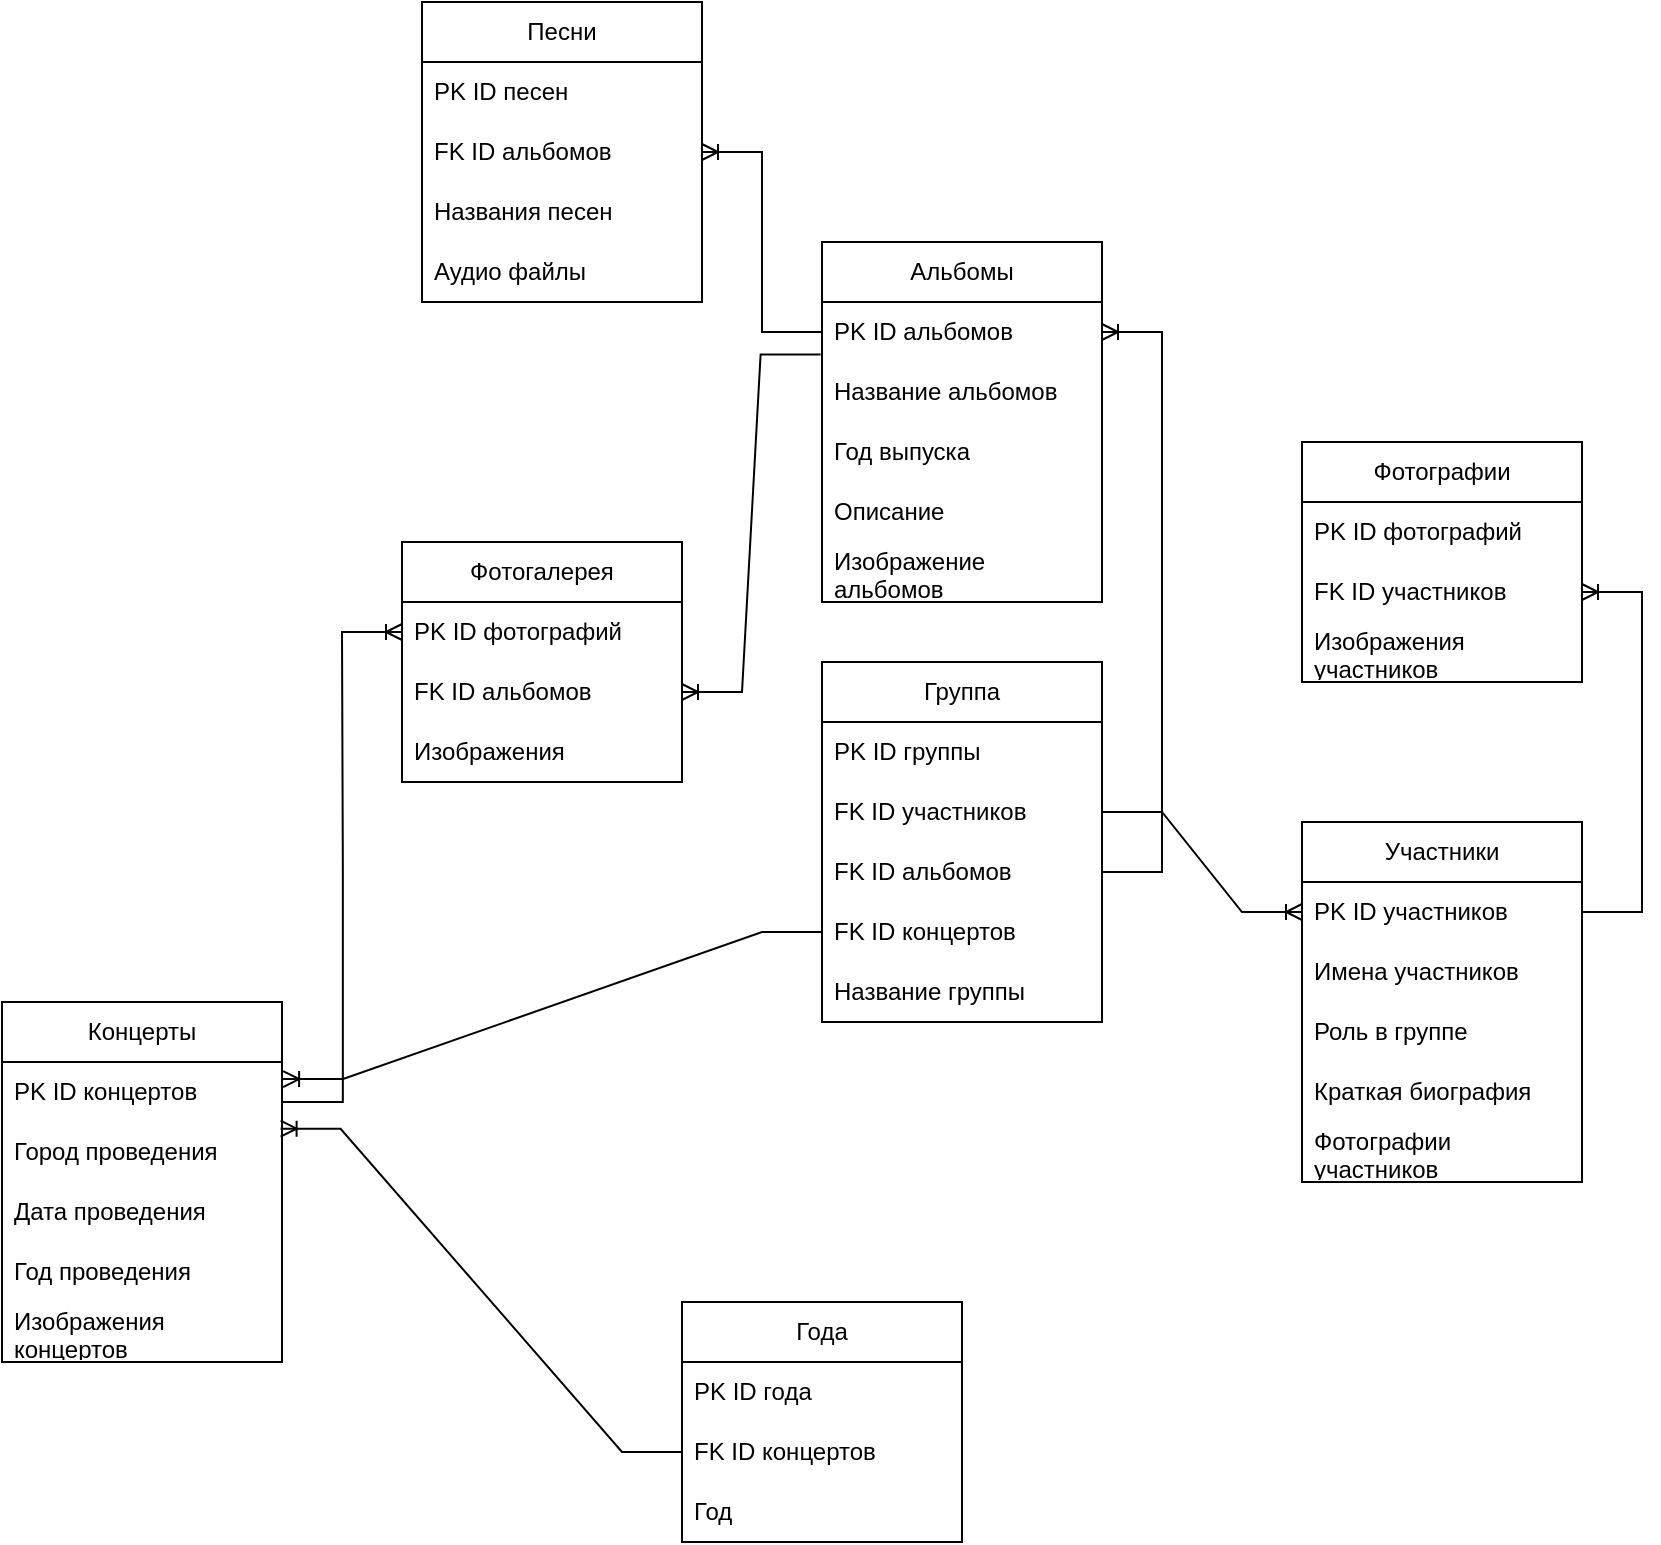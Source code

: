 <mxfile version="21.2.8" type="device">
  <diagram name="Страница 1" id="az6fyWHAe-s3s5Xvduc3">
    <mxGraphModel dx="1615" dy="1795" grid="1" gridSize="10" guides="1" tooltips="1" connect="1" arrows="1" fold="1" page="1" pageScale="1" pageWidth="1169" pageHeight="827" math="0" shadow="0">
      <root>
        <mxCell id="0" />
        <mxCell id="1" parent="0" />
        <mxCell id="M7N7ScqraL5sCsxFofA--4" value="Года" style="swimlane;fontStyle=0;childLayout=stackLayout;horizontal=1;startSize=30;horizontalStack=0;resizeParent=1;resizeParentMax=0;resizeLast=0;collapsible=1;marginBottom=0;whiteSpace=wrap;html=1;" vertex="1" parent="1">
          <mxGeometry x="490" y="490" width="140" height="120" as="geometry" />
        </mxCell>
        <mxCell id="M7N7ScqraL5sCsxFofA--5" value="PK ID года" style="text;strokeColor=none;fillColor=none;align=left;verticalAlign=middle;spacingLeft=4;spacingRight=4;overflow=hidden;points=[[0,0.5],[1,0.5]];portConstraint=eastwest;rotatable=0;whiteSpace=wrap;html=1;" vertex="1" parent="M7N7ScqraL5sCsxFofA--4">
          <mxGeometry y="30" width="140" height="30" as="geometry" />
        </mxCell>
        <mxCell id="M7N7ScqraL5sCsxFofA--6" value="FK ID концертов" style="text;strokeColor=none;fillColor=none;align=left;verticalAlign=middle;spacingLeft=4;spacingRight=4;overflow=hidden;points=[[0,0.5],[1,0.5]];portConstraint=eastwest;rotatable=0;whiteSpace=wrap;html=1;" vertex="1" parent="M7N7ScqraL5sCsxFofA--4">
          <mxGeometry y="60" width="140" height="30" as="geometry" />
        </mxCell>
        <mxCell id="M7N7ScqraL5sCsxFofA--7" value="Год" style="text;strokeColor=none;fillColor=none;align=left;verticalAlign=middle;spacingLeft=4;spacingRight=4;overflow=hidden;points=[[0,0.5],[1,0.5]];portConstraint=eastwest;rotatable=0;whiteSpace=wrap;html=1;" vertex="1" parent="M7N7ScqraL5sCsxFofA--4">
          <mxGeometry y="90" width="140" height="30" as="geometry" />
        </mxCell>
        <mxCell id="M7N7ScqraL5sCsxFofA--8" value="Фотогалерея" style="swimlane;fontStyle=0;childLayout=stackLayout;horizontal=1;startSize=30;horizontalStack=0;resizeParent=1;resizeParentMax=0;resizeLast=0;collapsible=1;marginBottom=0;whiteSpace=wrap;html=1;" vertex="1" parent="1">
          <mxGeometry x="350" y="110" width="140" height="120" as="geometry" />
        </mxCell>
        <mxCell id="M7N7ScqraL5sCsxFofA--9" value="PK ID фотографий" style="text;strokeColor=none;fillColor=none;align=left;verticalAlign=middle;spacingLeft=4;spacingRight=4;overflow=hidden;points=[[0,0.5],[1,0.5]];portConstraint=eastwest;rotatable=0;whiteSpace=wrap;html=1;" vertex="1" parent="M7N7ScqraL5sCsxFofA--8">
          <mxGeometry y="30" width="140" height="30" as="geometry" />
        </mxCell>
        <mxCell id="M7N7ScqraL5sCsxFofA--10" value="FK ID альбомов" style="text;strokeColor=none;fillColor=none;align=left;verticalAlign=middle;spacingLeft=4;spacingRight=4;overflow=hidden;points=[[0,0.5],[1,0.5]];portConstraint=eastwest;rotatable=0;whiteSpace=wrap;html=1;" vertex="1" parent="M7N7ScqraL5sCsxFofA--8">
          <mxGeometry y="60" width="140" height="30" as="geometry" />
        </mxCell>
        <mxCell id="M7N7ScqraL5sCsxFofA--11" value="Изображения" style="text;strokeColor=none;fillColor=none;align=left;verticalAlign=middle;spacingLeft=4;spacingRight=4;overflow=hidden;points=[[0,0.5],[1,0.5]];portConstraint=eastwest;rotatable=0;whiteSpace=wrap;html=1;" vertex="1" parent="M7N7ScqraL5sCsxFofA--8">
          <mxGeometry y="90" width="140" height="30" as="geometry" />
        </mxCell>
        <mxCell id="M7N7ScqraL5sCsxFofA--12" value="Группа" style="swimlane;fontStyle=0;childLayout=stackLayout;horizontal=1;startSize=30;horizontalStack=0;resizeParent=1;resizeParentMax=0;resizeLast=0;collapsible=1;marginBottom=0;whiteSpace=wrap;html=1;" vertex="1" parent="1">
          <mxGeometry x="560" y="170" width="140" height="180" as="geometry" />
        </mxCell>
        <mxCell id="M7N7ScqraL5sCsxFofA--13" value="PK ID группы" style="text;strokeColor=none;fillColor=none;align=left;verticalAlign=middle;spacingLeft=4;spacingRight=4;overflow=hidden;points=[[0,0.5],[1,0.5]];portConstraint=eastwest;rotatable=0;whiteSpace=wrap;html=1;" vertex="1" parent="M7N7ScqraL5sCsxFofA--12">
          <mxGeometry y="30" width="140" height="30" as="geometry" />
        </mxCell>
        <mxCell id="M7N7ScqraL5sCsxFofA--14" value="FK ID участников" style="text;strokeColor=none;fillColor=none;align=left;verticalAlign=middle;spacingLeft=4;spacingRight=4;overflow=hidden;points=[[0,0.5],[1,0.5]];portConstraint=eastwest;rotatable=0;whiteSpace=wrap;html=1;" vertex="1" parent="M7N7ScqraL5sCsxFofA--12">
          <mxGeometry y="60" width="140" height="30" as="geometry" />
        </mxCell>
        <mxCell id="M7N7ScqraL5sCsxFofA--45" value="FK ID альбомов" style="text;strokeColor=none;fillColor=none;align=left;verticalAlign=middle;spacingLeft=4;spacingRight=4;overflow=hidden;points=[[0,0.5],[1,0.5]];portConstraint=eastwest;rotatable=0;whiteSpace=wrap;html=1;" vertex="1" parent="M7N7ScqraL5sCsxFofA--12">
          <mxGeometry y="90" width="140" height="30" as="geometry" />
        </mxCell>
        <mxCell id="M7N7ScqraL5sCsxFofA--46" value="FK ID концертов" style="text;strokeColor=none;fillColor=none;align=left;verticalAlign=middle;spacingLeft=4;spacingRight=4;overflow=hidden;points=[[0,0.5],[1,0.5]];portConstraint=eastwest;rotatable=0;whiteSpace=wrap;html=1;" vertex="1" parent="M7N7ScqraL5sCsxFofA--12">
          <mxGeometry y="120" width="140" height="30" as="geometry" />
        </mxCell>
        <mxCell id="M7N7ScqraL5sCsxFofA--15" value="Название группы" style="text;strokeColor=none;fillColor=none;align=left;verticalAlign=middle;spacingLeft=4;spacingRight=4;overflow=hidden;points=[[0,0.5],[1,0.5]];portConstraint=eastwest;rotatable=0;whiteSpace=wrap;html=1;" vertex="1" parent="M7N7ScqraL5sCsxFofA--12">
          <mxGeometry y="150" width="140" height="30" as="geometry" />
        </mxCell>
        <mxCell id="M7N7ScqraL5sCsxFofA--20" value="Участники" style="swimlane;fontStyle=0;childLayout=stackLayout;horizontal=1;startSize=30;horizontalStack=0;resizeParent=1;resizeParentMax=0;resizeLast=0;collapsible=1;marginBottom=0;whiteSpace=wrap;html=1;" vertex="1" parent="1">
          <mxGeometry x="800" y="250" width="140" height="180" as="geometry" />
        </mxCell>
        <mxCell id="M7N7ScqraL5sCsxFofA--21" value="PK ID участников" style="text;strokeColor=none;fillColor=none;align=left;verticalAlign=middle;spacingLeft=4;spacingRight=4;overflow=hidden;points=[[0,0.5],[1,0.5]];portConstraint=eastwest;rotatable=0;whiteSpace=wrap;html=1;" vertex="1" parent="M7N7ScqraL5sCsxFofA--20">
          <mxGeometry y="30" width="140" height="30" as="geometry" />
        </mxCell>
        <mxCell id="M7N7ScqraL5sCsxFofA--22" value="Имена участников" style="text;strokeColor=none;fillColor=none;align=left;verticalAlign=middle;spacingLeft=4;spacingRight=4;overflow=hidden;points=[[0,0.5],[1,0.5]];portConstraint=eastwest;rotatable=0;whiteSpace=wrap;html=1;" vertex="1" parent="M7N7ScqraL5sCsxFofA--20">
          <mxGeometry y="60" width="140" height="30" as="geometry" />
        </mxCell>
        <mxCell id="M7N7ScqraL5sCsxFofA--23" value="Роль в группе" style="text;strokeColor=none;fillColor=none;align=left;verticalAlign=middle;spacingLeft=4;spacingRight=4;overflow=hidden;points=[[0,0.5],[1,0.5]];portConstraint=eastwest;rotatable=0;whiteSpace=wrap;html=1;" vertex="1" parent="M7N7ScqraL5sCsxFofA--20">
          <mxGeometry y="90" width="140" height="30" as="geometry" />
        </mxCell>
        <mxCell id="M7N7ScqraL5sCsxFofA--47" value="Краткая биография" style="text;strokeColor=none;fillColor=none;align=left;verticalAlign=middle;spacingLeft=4;spacingRight=4;overflow=hidden;points=[[0,0.5],[1,0.5]];portConstraint=eastwest;rotatable=0;whiteSpace=wrap;html=1;" vertex="1" parent="M7N7ScqraL5sCsxFofA--20">
          <mxGeometry y="120" width="140" height="30" as="geometry" />
        </mxCell>
        <mxCell id="M7N7ScqraL5sCsxFofA--48" value="Фотографии участников" style="text;strokeColor=none;fillColor=none;align=left;verticalAlign=middle;spacingLeft=4;spacingRight=4;overflow=hidden;points=[[0,0.5],[1,0.5]];portConstraint=eastwest;rotatable=0;whiteSpace=wrap;html=1;" vertex="1" parent="M7N7ScqraL5sCsxFofA--20">
          <mxGeometry y="150" width="140" height="30" as="geometry" />
        </mxCell>
        <mxCell id="M7N7ScqraL5sCsxFofA--24" value="Альбомы" style="swimlane;fontStyle=0;childLayout=stackLayout;horizontal=1;startSize=30;horizontalStack=0;resizeParent=1;resizeParentMax=0;resizeLast=0;collapsible=1;marginBottom=0;whiteSpace=wrap;html=1;" vertex="1" parent="1">
          <mxGeometry x="560" y="-40" width="140" height="180" as="geometry" />
        </mxCell>
        <mxCell id="M7N7ScqraL5sCsxFofA--25" value="PK ID альбомов&amp;nbsp;" style="text;strokeColor=none;fillColor=none;align=left;verticalAlign=middle;spacingLeft=4;spacingRight=4;overflow=hidden;points=[[0,0.5],[1,0.5]];portConstraint=eastwest;rotatable=0;whiteSpace=wrap;html=1;" vertex="1" parent="M7N7ScqraL5sCsxFofA--24">
          <mxGeometry y="30" width="140" height="30" as="geometry" />
        </mxCell>
        <mxCell id="M7N7ScqraL5sCsxFofA--26" value="Название альбомов" style="text;strokeColor=none;fillColor=none;align=left;verticalAlign=middle;spacingLeft=4;spacingRight=4;overflow=hidden;points=[[0,0.5],[1,0.5]];portConstraint=eastwest;rotatable=0;whiteSpace=wrap;html=1;" vertex="1" parent="M7N7ScqraL5sCsxFofA--24">
          <mxGeometry y="60" width="140" height="30" as="geometry" />
        </mxCell>
        <mxCell id="M7N7ScqraL5sCsxFofA--40" value="Год выпуска" style="text;strokeColor=none;fillColor=none;align=left;verticalAlign=middle;spacingLeft=4;spacingRight=4;overflow=hidden;points=[[0,0.5],[1,0.5]];portConstraint=eastwest;rotatable=0;whiteSpace=wrap;html=1;" vertex="1" parent="M7N7ScqraL5sCsxFofA--24">
          <mxGeometry y="90" width="140" height="30" as="geometry" />
        </mxCell>
        <mxCell id="M7N7ScqraL5sCsxFofA--41" value="Описание" style="text;strokeColor=none;fillColor=none;align=left;verticalAlign=middle;spacingLeft=4;spacingRight=4;overflow=hidden;points=[[0,0.5],[1,0.5]];portConstraint=eastwest;rotatable=0;whiteSpace=wrap;html=1;" vertex="1" parent="M7N7ScqraL5sCsxFofA--24">
          <mxGeometry y="120" width="140" height="30" as="geometry" />
        </mxCell>
        <mxCell id="M7N7ScqraL5sCsxFofA--27" value="Изображение альбомов" style="text;strokeColor=none;fillColor=none;align=left;verticalAlign=middle;spacingLeft=4;spacingRight=4;overflow=hidden;points=[[0,0.5],[1,0.5]];portConstraint=eastwest;rotatable=0;whiteSpace=wrap;html=1;" vertex="1" parent="M7N7ScqraL5sCsxFofA--24">
          <mxGeometry y="150" width="140" height="30" as="geometry" />
        </mxCell>
        <mxCell id="M7N7ScqraL5sCsxFofA--28" value="Фотографии" style="swimlane;fontStyle=0;childLayout=stackLayout;horizontal=1;startSize=30;horizontalStack=0;resizeParent=1;resizeParentMax=0;resizeLast=0;collapsible=1;marginBottom=0;whiteSpace=wrap;html=1;" vertex="1" parent="1">
          <mxGeometry x="800" y="60" width="140" height="120" as="geometry" />
        </mxCell>
        <mxCell id="M7N7ScqraL5sCsxFofA--29" value="PK ID фотографий" style="text;strokeColor=none;fillColor=none;align=left;verticalAlign=middle;spacingLeft=4;spacingRight=4;overflow=hidden;points=[[0,0.5],[1,0.5]];portConstraint=eastwest;rotatable=0;whiteSpace=wrap;html=1;" vertex="1" parent="M7N7ScqraL5sCsxFofA--28">
          <mxGeometry y="30" width="140" height="30" as="geometry" />
        </mxCell>
        <mxCell id="M7N7ScqraL5sCsxFofA--30" value="FK ID участников" style="text;strokeColor=none;fillColor=none;align=left;verticalAlign=middle;spacingLeft=4;spacingRight=4;overflow=hidden;points=[[0,0.5],[1,0.5]];portConstraint=eastwest;rotatable=0;whiteSpace=wrap;html=1;" vertex="1" parent="M7N7ScqraL5sCsxFofA--28">
          <mxGeometry y="60" width="140" height="30" as="geometry" />
        </mxCell>
        <mxCell id="M7N7ScqraL5sCsxFofA--31" value="Изображения участников" style="text;strokeColor=none;fillColor=none;align=left;verticalAlign=middle;spacingLeft=4;spacingRight=4;overflow=hidden;points=[[0,0.5],[1,0.5]];portConstraint=eastwest;rotatable=0;whiteSpace=wrap;html=1;" vertex="1" parent="M7N7ScqraL5sCsxFofA--28">
          <mxGeometry y="90" width="140" height="30" as="geometry" />
        </mxCell>
        <mxCell id="M7N7ScqraL5sCsxFofA--32" value="Концерты" style="swimlane;fontStyle=0;childLayout=stackLayout;horizontal=1;startSize=30;horizontalStack=0;resizeParent=1;resizeParentMax=0;resizeLast=0;collapsible=1;marginBottom=0;whiteSpace=wrap;html=1;" vertex="1" parent="1">
          <mxGeometry x="150" y="340" width="140" height="180" as="geometry" />
        </mxCell>
        <mxCell id="M7N7ScqraL5sCsxFofA--33" value="PK ID концертов" style="text;strokeColor=none;fillColor=none;align=left;verticalAlign=middle;spacingLeft=4;spacingRight=4;overflow=hidden;points=[[0,0.5],[1,0.5]];portConstraint=eastwest;rotatable=0;whiteSpace=wrap;html=1;" vertex="1" parent="M7N7ScqraL5sCsxFofA--32">
          <mxGeometry y="30" width="140" height="30" as="geometry" />
        </mxCell>
        <mxCell id="M7N7ScqraL5sCsxFofA--34" value="Город проведения" style="text;strokeColor=none;fillColor=none;align=left;verticalAlign=middle;spacingLeft=4;spacingRight=4;overflow=hidden;points=[[0,0.5],[1,0.5]];portConstraint=eastwest;rotatable=0;whiteSpace=wrap;html=1;" vertex="1" parent="M7N7ScqraL5sCsxFofA--32">
          <mxGeometry y="60" width="140" height="30" as="geometry" />
        </mxCell>
        <mxCell id="M7N7ScqraL5sCsxFofA--43" value="Дата проведения" style="text;strokeColor=none;fillColor=none;align=left;verticalAlign=middle;spacingLeft=4;spacingRight=4;overflow=hidden;points=[[0,0.5],[1,0.5]];portConstraint=eastwest;rotatable=0;whiteSpace=wrap;html=1;" vertex="1" parent="M7N7ScqraL5sCsxFofA--32">
          <mxGeometry y="90" width="140" height="30" as="geometry" />
        </mxCell>
        <mxCell id="M7N7ScqraL5sCsxFofA--44" value="Год проведения" style="text;strokeColor=none;fillColor=none;align=left;verticalAlign=middle;spacingLeft=4;spacingRight=4;overflow=hidden;points=[[0,0.5],[1,0.5]];portConstraint=eastwest;rotatable=0;whiteSpace=wrap;html=1;" vertex="1" parent="M7N7ScqraL5sCsxFofA--32">
          <mxGeometry y="120" width="140" height="30" as="geometry" />
        </mxCell>
        <mxCell id="M7N7ScqraL5sCsxFofA--35" value="Изображения концертов" style="text;strokeColor=none;fillColor=none;align=left;verticalAlign=middle;spacingLeft=4;spacingRight=4;overflow=hidden;points=[[0,0.5],[1,0.5]];portConstraint=eastwest;rotatable=0;whiteSpace=wrap;html=1;" vertex="1" parent="M7N7ScqraL5sCsxFofA--32">
          <mxGeometry y="150" width="140" height="30" as="geometry" />
        </mxCell>
        <mxCell id="M7N7ScqraL5sCsxFofA--36" value="Песни" style="swimlane;fontStyle=0;childLayout=stackLayout;horizontal=1;startSize=30;horizontalStack=0;resizeParent=1;resizeParentMax=0;resizeLast=0;collapsible=1;marginBottom=0;whiteSpace=wrap;html=1;" vertex="1" parent="1">
          <mxGeometry x="360" y="-160" width="140" height="150" as="geometry" />
        </mxCell>
        <mxCell id="M7N7ScqraL5sCsxFofA--37" value="PK ID песен" style="text;strokeColor=none;fillColor=none;align=left;verticalAlign=middle;spacingLeft=4;spacingRight=4;overflow=hidden;points=[[0,0.5],[1,0.5]];portConstraint=eastwest;rotatable=0;whiteSpace=wrap;html=1;" vertex="1" parent="M7N7ScqraL5sCsxFofA--36">
          <mxGeometry y="30" width="140" height="30" as="geometry" />
        </mxCell>
        <mxCell id="M7N7ScqraL5sCsxFofA--38" value="FK ID альбомов" style="text;strokeColor=none;fillColor=none;align=left;verticalAlign=middle;spacingLeft=4;spacingRight=4;overflow=hidden;points=[[0,0.5],[1,0.5]];portConstraint=eastwest;rotatable=0;whiteSpace=wrap;html=1;" vertex="1" parent="M7N7ScqraL5sCsxFofA--36">
          <mxGeometry y="60" width="140" height="30" as="geometry" />
        </mxCell>
        <mxCell id="M7N7ScqraL5sCsxFofA--39" value="Названия песен" style="text;strokeColor=none;fillColor=none;align=left;verticalAlign=middle;spacingLeft=4;spacingRight=4;overflow=hidden;points=[[0,0.5],[1,0.5]];portConstraint=eastwest;rotatable=0;whiteSpace=wrap;html=1;" vertex="1" parent="M7N7ScqraL5sCsxFofA--36">
          <mxGeometry y="90" width="140" height="30" as="geometry" />
        </mxCell>
        <mxCell id="M7N7ScqraL5sCsxFofA--42" value="Аудио файлы" style="text;strokeColor=none;fillColor=none;align=left;verticalAlign=middle;spacingLeft=4;spacingRight=4;overflow=hidden;points=[[0,0.5],[1,0.5]];portConstraint=eastwest;rotatable=0;whiteSpace=wrap;html=1;" vertex="1" parent="M7N7ScqraL5sCsxFofA--36">
          <mxGeometry y="120" width="140" height="30" as="geometry" />
        </mxCell>
        <mxCell id="M7N7ScqraL5sCsxFofA--61" value="" style="edgeStyle=entityRelationEdgeStyle;fontSize=12;html=1;endArrow=ERoneToMany;rounded=0;exitX=0;exitY=0.5;exitDx=0;exitDy=0;entryX=1;entryY=0.5;entryDx=0;entryDy=0;" edge="1" parent="1" source="M7N7ScqraL5sCsxFofA--25" target="M7N7ScqraL5sCsxFofA--38">
          <mxGeometry width="100" height="100" relative="1" as="geometry">
            <mxPoint x="780" y="80" as="sourcePoint" />
            <mxPoint x="880" y="-20" as="targetPoint" />
          </mxGeometry>
        </mxCell>
        <mxCell id="M7N7ScqraL5sCsxFofA--63" value="" style="edgeStyle=entityRelationEdgeStyle;fontSize=12;html=1;endArrow=ERoneToMany;rounded=0;entryX=1;entryY=0.5;entryDx=0;entryDy=0;exitX=-0.005;exitY=-0.124;exitDx=0;exitDy=0;exitPerimeter=0;" edge="1" parent="1" source="M7N7ScqraL5sCsxFofA--26" target="M7N7ScqraL5sCsxFofA--10">
          <mxGeometry width="100" height="100" relative="1" as="geometry">
            <mxPoint x="780" y="80" as="sourcePoint" />
            <mxPoint x="880" y="-20" as="targetPoint" />
          </mxGeometry>
        </mxCell>
        <mxCell id="M7N7ScqraL5sCsxFofA--64" value="" style="edgeStyle=entityRelationEdgeStyle;fontSize=12;html=1;endArrow=ERoneToMany;rounded=0;exitX=1;exitY=0.5;exitDx=0;exitDy=0;entryX=1;entryY=0.5;entryDx=0;entryDy=0;" edge="1" parent="1" source="M7N7ScqraL5sCsxFofA--45" target="M7N7ScqraL5sCsxFofA--25">
          <mxGeometry width="100" height="100" relative="1" as="geometry">
            <mxPoint x="780" y="230" as="sourcePoint" />
            <mxPoint x="880" y="130" as="targetPoint" />
          </mxGeometry>
        </mxCell>
        <mxCell id="M7N7ScqraL5sCsxFofA--66" value="" style="edgeStyle=entityRelationEdgeStyle;fontSize=12;html=1;endArrow=ERoneToMany;rounded=0;exitX=0;exitY=0.5;exitDx=0;exitDy=0;entryX=1.004;entryY=0.284;entryDx=0;entryDy=0;entryPerimeter=0;" edge="1" parent="1" source="M7N7ScqraL5sCsxFofA--46" target="M7N7ScqraL5sCsxFofA--33">
          <mxGeometry width="100" height="100" relative="1" as="geometry">
            <mxPoint x="610" y="250" as="sourcePoint" />
            <mxPoint x="710" y="150" as="targetPoint" />
          </mxGeometry>
        </mxCell>
        <mxCell id="M7N7ScqraL5sCsxFofA--67" value="" style="edgeStyle=entityRelationEdgeStyle;fontSize=12;html=1;endArrow=ERoneToMany;rounded=0;exitX=0;exitY=0.5;exitDx=0;exitDy=0;entryX=0.995;entryY=0.112;entryDx=0;entryDy=0;entryPerimeter=0;" edge="1" parent="1" source="M7N7ScqraL5sCsxFofA--6" target="M7N7ScqraL5sCsxFofA--34">
          <mxGeometry width="100" height="100" relative="1" as="geometry">
            <mxPoint x="610" y="370" as="sourcePoint" />
            <mxPoint x="710" y="270" as="targetPoint" />
          </mxGeometry>
        </mxCell>
        <mxCell id="M7N7ScqraL5sCsxFofA--68" value="" style="edgeStyle=entityRelationEdgeStyle;fontSize=12;html=1;endArrow=ERoneToMany;rounded=0;exitX=1;exitY=0.5;exitDx=0;exitDy=0;entryX=0;entryY=0.5;entryDx=0;entryDy=0;" edge="1" parent="1" source="M7N7ScqraL5sCsxFofA--14" target="M7N7ScqraL5sCsxFofA--21">
          <mxGeometry width="100" height="100" relative="1" as="geometry">
            <mxPoint x="740" y="240" as="sourcePoint" />
            <mxPoint x="840" y="140" as="targetPoint" />
          </mxGeometry>
        </mxCell>
        <mxCell id="M7N7ScqraL5sCsxFofA--69" value="" style="edgeStyle=entityRelationEdgeStyle;fontSize=12;html=1;endArrow=ERoneToMany;rounded=0;exitX=1;exitY=0.5;exitDx=0;exitDy=0;entryX=1;entryY=0.5;entryDx=0;entryDy=0;" edge="1" parent="1" source="M7N7ScqraL5sCsxFofA--21" target="M7N7ScqraL5sCsxFofA--30">
          <mxGeometry width="100" height="100" relative="1" as="geometry">
            <mxPoint x="740" y="240" as="sourcePoint" />
            <mxPoint x="840" y="140" as="targetPoint" />
          </mxGeometry>
        </mxCell>
        <mxCell id="M7N7ScqraL5sCsxFofA--72" value="" style="edgeStyle=entityRelationEdgeStyle;fontSize=12;html=1;endArrow=ERoneToMany;rounded=0;entryX=0;entryY=0.5;entryDx=0;entryDy=0;exitX=1.003;exitY=0.668;exitDx=0;exitDy=0;exitPerimeter=0;" edge="1" parent="1" source="M7N7ScqraL5sCsxFofA--33" target="M7N7ScqraL5sCsxFofA--9">
          <mxGeometry width="100" height="100" relative="1" as="geometry">
            <mxPoint x="300" y="390" as="sourcePoint" />
            <mxPoint x="570" y="140" as="targetPoint" />
          </mxGeometry>
        </mxCell>
      </root>
    </mxGraphModel>
  </diagram>
</mxfile>
